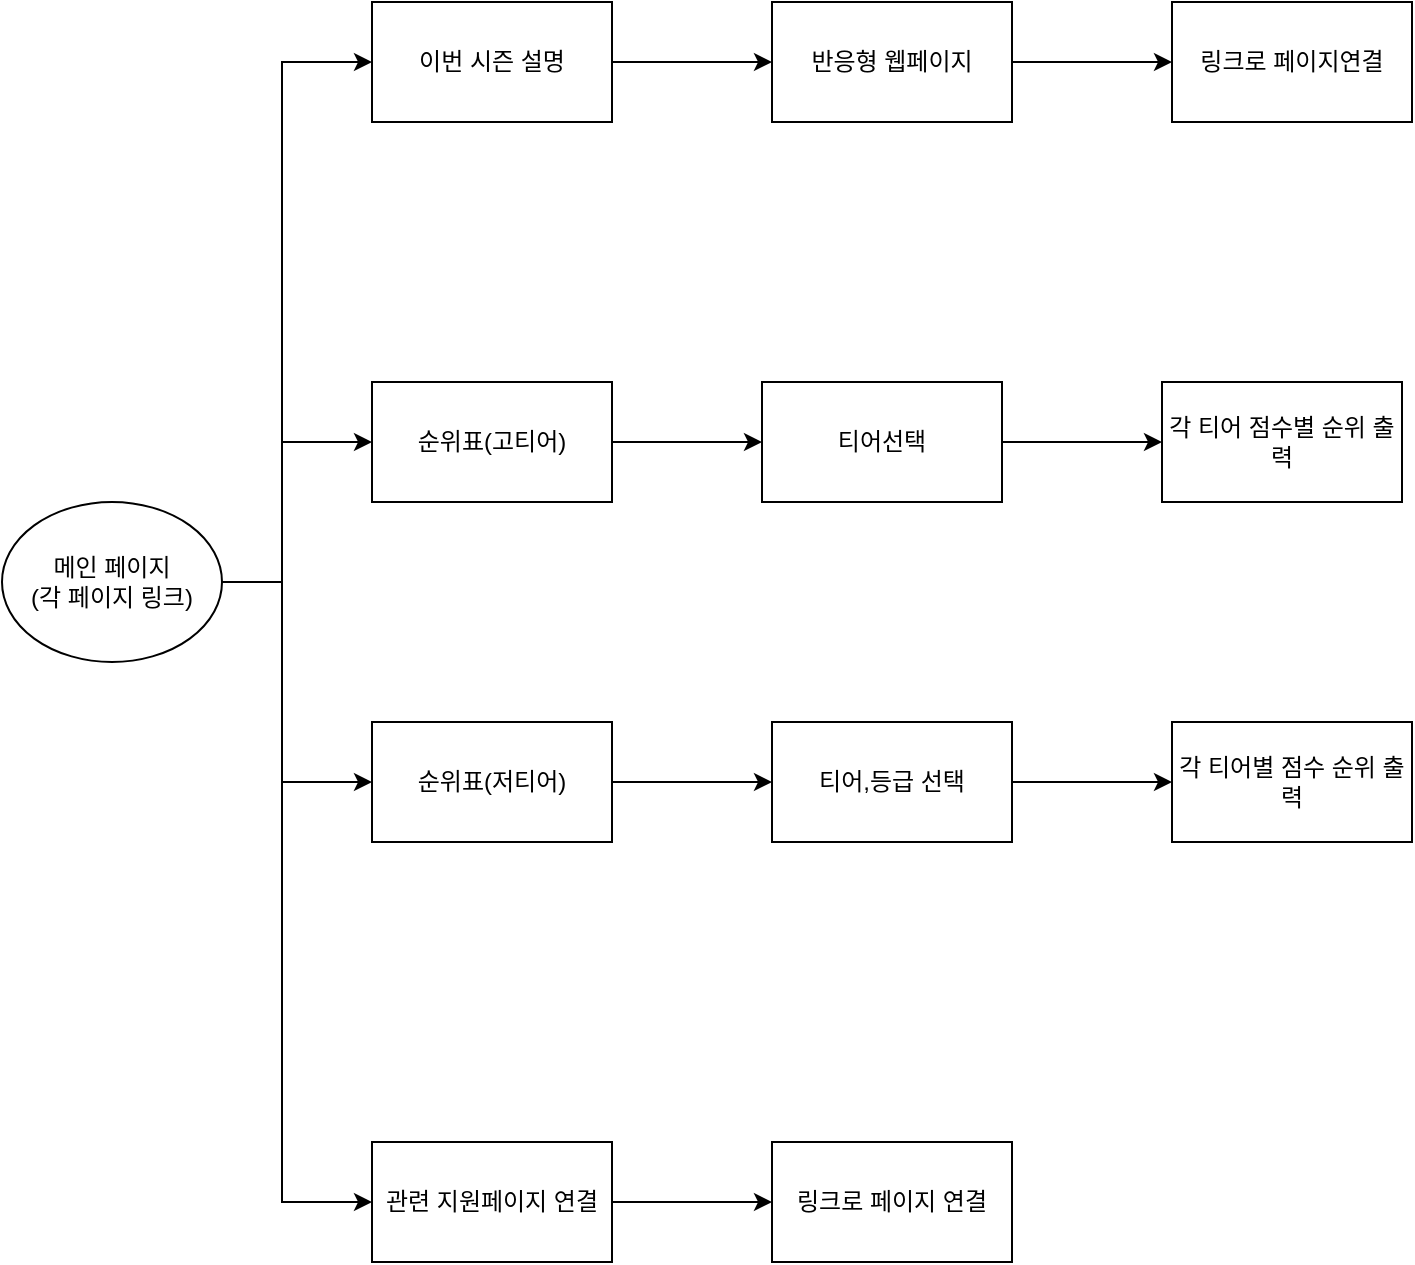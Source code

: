 <mxfile pages="3">
    <diagram id="C5RBs43oDa-KdzZeNtuy" name="페이지 흐름도">
        <mxGraphModel dx="1204" dy="790" grid="1" gridSize="10" guides="1" tooltips="1" connect="1" arrows="1" fold="1" page="1" pageScale="1" pageWidth="827" pageHeight="1169" math="0" shadow="0">
            <root>
                <mxCell id="WIyWlLk6GJQsqaUBKTNV-0"/>
                <mxCell id="WIyWlLk6GJQsqaUBKTNV-1" parent="WIyWlLk6GJQsqaUBKTNV-0"/>
                <mxCell id="bIqAL9eKwdkb0QIvsxLQ-2" value="" style="edgeStyle=orthogonalEdgeStyle;rounded=0;orthogonalLoop=1;jettySize=auto;html=1;" parent="WIyWlLk6GJQsqaUBKTNV-1" source="bIqAL9eKwdkb0QIvsxLQ-0" target="bIqAL9eKwdkb0QIvsxLQ-1" edge="1">
                    <mxGeometry relative="1" as="geometry">
                        <Array as="points">
                            <mxPoint x="150" y="380"/>
                            <mxPoint x="150" y="310"/>
                        </Array>
                    </mxGeometry>
                </mxCell>
                <mxCell id="bIqAL9eKwdkb0QIvsxLQ-4" value="" style="edgeStyle=orthogonalEdgeStyle;rounded=0;orthogonalLoop=1;jettySize=auto;html=1;" parent="WIyWlLk6GJQsqaUBKTNV-1" source="bIqAL9eKwdkb0QIvsxLQ-0" target="bIqAL9eKwdkb0QIvsxLQ-3" edge="1">
                    <mxGeometry relative="1" as="geometry">
                        <Array as="points">
                            <mxPoint x="150" y="380"/>
                            <mxPoint x="150" y="120"/>
                        </Array>
                    </mxGeometry>
                </mxCell>
                <mxCell id="bIqAL9eKwdkb0QIvsxLQ-7" value="" style="edgeStyle=orthogonalEdgeStyle;rounded=0;orthogonalLoop=1;jettySize=auto;html=1;" parent="WIyWlLk6GJQsqaUBKTNV-1" source="bIqAL9eKwdkb0QIvsxLQ-0" target="bIqAL9eKwdkb0QIvsxLQ-6" edge="1">
                    <mxGeometry relative="1" as="geometry">
                        <Array as="points">
                            <mxPoint x="150" y="380"/>
                            <mxPoint x="150" y="480"/>
                        </Array>
                    </mxGeometry>
                </mxCell>
                <mxCell id="bIqAL9eKwdkb0QIvsxLQ-10" value="" style="edgeStyle=orthogonalEdgeStyle;rounded=0;orthogonalLoop=1;jettySize=auto;html=1;" parent="WIyWlLk6GJQsqaUBKTNV-1" source="bIqAL9eKwdkb0QIvsxLQ-0" target="bIqAL9eKwdkb0QIvsxLQ-9" edge="1">
                    <mxGeometry relative="1" as="geometry">
                        <Array as="points">
                            <mxPoint x="150" y="380"/>
                            <mxPoint x="150" y="690"/>
                        </Array>
                    </mxGeometry>
                </mxCell>
                <mxCell id="bIqAL9eKwdkb0QIvsxLQ-0" value="메인 페이지&lt;br&gt;(각 페이지 링크)" style="ellipse;whiteSpace=wrap;html=1;" parent="WIyWlLk6GJQsqaUBKTNV-1" vertex="1">
                    <mxGeometry x="10" y="340" width="110" height="80" as="geometry"/>
                </mxCell>
                <mxCell id="3" value="" style="edgeStyle=none;html=1;" edge="1" parent="WIyWlLk6GJQsqaUBKTNV-1" source="bIqAL9eKwdkb0QIvsxLQ-1" target="2">
                    <mxGeometry relative="1" as="geometry"/>
                </mxCell>
                <mxCell id="bIqAL9eKwdkb0QIvsxLQ-1" value="순위표(고티어)" style="whiteSpace=wrap;html=1;" parent="WIyWlLk6GJQsqaUBKTNV-1" vertex="1">
                    <mxGeometry x="195" y="280" width="120" height="60" as="geometry"/>
                </mxCell>
                <mxCell id="bIqAL9eKwdkb0QIvsxLQ-12" value="" style="edgeStyle=orthogonalEdgeStyle;rounded=0;orthogonalLoop=1;jettySize=auto;html=1;" parent="WIyWlLk6GJQsqaUBKTNV-1" source="bIqAL9eKwdkb0QIvsxLQ-3" target="bIqAL9eKwdkb0QIvsxLQ-11" edge="1">
                    <mxGeometry relative="1" as="geometry"/>
                </mxCell>
                <mxCell id="bIqAL9eKwdkb0QIvsxLQ-3" value="이번 시즌 설명" style="whiteSpace=wrap;html=1;" parent="WIyWlLk6GJQsqaUBKTNV-1" vertex="1">
                    <mxGeometry x="195" y="90" width="120" height="60" as="geometry"/>
                </mxCell>
                <mxCell id="5" value="" style="edgeStyle=none;html=1;" edge="1" parent="WIyWlLk6GJQsqaUBKTNV-1" source="bIqAL9eKwdkb0QIvsxLQ-6" target="4">
                    <mxGeometry relative="1" as="geometry"/>
                </mxCell>
                <mxCell id="bIqAL9eKwdkb0QIvsxLQ-6" value="순위표(저티어)" style="whiteSpace=wrap;html=1;" parent="WIyWlLk6GJQsqaUBKTNV-1" vertex="1">
                    <mxGeometry x="195" y="450" width="120" height="60" as="geometry"/>
                </mxCell>
                <mxCell id="7" value="" style="edgeStyle=none;html=1;" edge="1" parent="WIyWlLk6GJQsqaUBKTNV-1" source="bIqAL9eKwdkb0QIvsxLQ-9" target="6">
                    <mxGeometry relative="1" as="geometry"/>
                </mxCell>
                <mxCell id="bIqAL9eKwdkb0QIvsxLQ-9" value="관련 지원페이지 연결" style="whiteSpace=wrap;html=1;" parent="WIyWlLk6GJQsqaUBKTNV-1" vertex="1">
                    <mxGeometry x="195" y="660" width="120" height="60" as="geometry"/>
                </mxCell>
                <mxCell id="1" value="" style="edgeStyle=none;html=1;" edge="1" parent="WIyWlLk6GJQsqaUBKTNV-1" source="bIqAL9eKwdkb0QIvsxLQ-11" target="0">
                    <mxGeometry relative="1" as="geometry"/>
                </mxCell>
                <mxCell id="bIqAL9eKwdkb0QIvsxLQ-11" value="반응형 웹페이지" style="whiteSpace=wrap;html=1;" parent="WIyWlLk6GJQsqaUBKTNV-1" vertex="1">
                    <mxGeometry x="395" y="90" width="120" height="60" as="geometry"/>
                </mxCell>
                <mxCell id="0" value="링크로 페이지연결" style="whiteSpace=wrap;html=1;" vertex="1" parent="WIyWlLk6GJQsqaUBKTNV-1">
                    <mxGeometry x="595" y="90" width="120" height="60" as="geometry"/>
                </mxCell>
                <mxCell id="tNH6CW4NSPpFItCzDp8T-10" value="" style="edgeStyle=none;html=1;" edge="1" parent="WIyWlLk6GJQsqaUBKTNV-1" source="2" target="tNH6CW4NSPpFItCzDp8T-9">
                    <mxGeometry relative="1" as="geometry"/>
                </mxCell>
                <mxCell id="2" value="티어선택" style="whiteSpace=wrap;html=1;" vertex="1" parent="WIyWlLk6GJQsqaUBKTNV-1">
                    <mxGeometry x="390" y="280" width="120" height="60" as="geometry"/>
                </mxCell>
                <mxCell id="tNH6CW4NSPpFItCzDp8T-8" value="" style="edgeStyle=none;html=1;" edge="1" parent="WIyWlLk6GJQsqaUBKTNV-1" source="4" target="tNH6CW4NSPpFItCzDp8T-7">
                    <mxGeometry relative="1" as="geometry"/>
                </mxCell>
                <mxCell id="4" value="티어,등급 선택" style="whiteSpace=wrap;html=1;" vertex="1" parent="WIyWlLk6GJQsqaUBKTNV-1">
                    <mxGeometry x="395" y="450" width="120" height="60" as="geometry"/>
                </mxCell>
                <mxCell id="6" value="링크로 페이지 연결" style="whiteSpace=wrap;html=1;" vertex="1" parent="WIyWlLk6GJQsqaUBKTNV-1">
                    <mxGeometry x="395" y="660" width="120" height="60" as="geometry"/>
                </mxCell>
                <mxCell id="tNH6CW4NSPpFItCzDp8T-7" value="각 티어별 점수 순위 출력" style="whiteSpace=wrap;html=1;" vertex="1" parent="WIyWlLk6GJQsqaUBKTNV-1">
                    <mxGeometry x="595" y="450" width="120" height="60" as="geometry"/>
                </mxCell>
                <mxCell id="tNH6CW4NSPpFItCzDp8T-9" value="각 티어 점수별 순위 출력" style="whiteSpace=wrap;html=1;" vertex="1" parent="WIyWlLk6GJQsqaUBKTNV-1">
                    <mxGeometry x="590" y="280" width="120" height="60" as="geometry"/>
                </mxCell>
            </root>
        </mxGraphModel>
    </diagram>
    <diagram id="pEhGIrTKw9ZSsi3CthCk" name="페이지 구성">
        <mxGraphModel dx="2031" dy="790" grid="1" gridSize="10" guides="1" tooltips="1" connect="1" arrows="1" fold="1" page="1" pageScale="1" pageWidth="827" pageHeight="1169" math="0" shadow="0">
            <root>
                <mxCell id="0"/>
                <mxCell id="1" parent="0"/>
                <mxCell id="cZAD780QYgb0k3q2szr9-3" value="" style="edgeStyle=orthogonalEdgeStyle;rounded=0;orthogonalLoop=1;jettySize=auto;html=1;fontSize=18;" parent="1" source="cZAD780QYgb0k3q2szr9-1" target="cZAD780QYgb0k3q2szr9-2" edge="1">
                    <mxGeometry relative="1" as="geometry"/>
                </mxCell>
                <mxCell id="cZAD780QYgb0k3q2szr9-7" style="edgeStyle=orthogonalEdgeStyle;rounded=0;orthogonalLoop=1;jettySize=auto;html=1;entryX=0.5;entryY=0;entryDx=0;entryDy=0;fontSize=18;" parent="1" source="cZAD780QYgb0k3q2szr9-1" target="cZAD780QYgb0k3q2szr9-5" edge="1">
                    <mxGeometry relative="1" as="geometry">
                        <Array as="points">
                            <mxPoint x="440" y="150"/>
                            <mxPoint x="230" y="150"/>
                        </Array>
                    </mxGeometry>
                </mxCell>
                <mxCell id="cZAD780QYgb0k3q2szr9-8" style="edgeStyle=orthogonalEdgeStyle;rounded=0;orthogonalLoop=1;jettySize=auto;html=1;fontSize=18;" parent="1" source="cZAD780QYgb0k3q2szr9-1" target="cZAD780QYgb0k3q2szr9-4" edge="1">
                    <mxGeometry relative="1" as="geometry">
                        <Array as="points">
                            <mxPoint x="440" y="150"/>
                            <mxPoint x="10" y="150"/>
                        </Array>
                    </mxGeometry>
                </mxCell>
                <mxCell id="cZAD780QYgb0k3q2szr9-9" style="edgeStyle=orthogonalEdgeStyle;rounded=0;orthogonalLoop=1;jettySize=auto;html=1;fontSize=18;" parent="1" source="cZAD780QYgb0k3q2szr9-1" target="cZAD780QYgb0k3q2szr9-6" edge="1">
                    <mxGeometry relative="1" as="geometry">
                        <Array as="points">
                            <mxPoint x="440" y="150"/>
                            <mxPoint x="660" y="150"/>
                        </Array>
                    </mxGeometry>
                </mxCell>
                <mxCell id="cZAD780QYgb0k3q2szr9-1" value="&lt;font style=&quot;font-size: 18px;&quot;&gt;메인 페이지&lt;/font&gt;" style="rounded=0;whiteSpace=wrap;html=1;" parent="1" vertex="1">
                    <mxGeometry x="340" y="50" width="200" height="80" as="geometry"/>
                </mxCell>
                <mxCell id="cZAD780QYgb0k3q2szr9-18" style="edgeStyle=orthogonalEdgeStyle;rounded=0;orthogonalLoop=1;jettySize=auto;html=1;exitX=0.5;exitY=1;exitDx=0;exitDy=0;entryX=0.5;entryY=0;entryDx=0;entryDy=0;fontSize=18;" parent="1" source="cZAD780QYgb0k3q2szr9-2" target="cZAD780QYgb0k3q2szr9-15" edge="1">
                    <mxGeometry relative="1" as="geometry"/>
                </mxCell>
                <mxCell id="cZAD780QYgb0k3q2szr9-2" value="&lt;span style=&quot;font-size: 18px;&quot;&gt;개인 기록검색&lt;/span&gt;" style="rounded=0;whiteSpace=wrap;html=1;" parent="1" vertex="1">
                    <mxGeometry x="340" y="200" width="200" height="80" as="geometry"/>
                </mxCell>
                <mxCell id="cZAD780QYgb0k3q2szr9-30" style="edgeStyle=orthogonalEdgeStyle;rounded=0;orthogonalLoop=1;jettySize=auto;html=1;exitX=0.5;exitY=1;exitDx=0;exitDy=0;fontSize=18;" parent="1" source="cZAD780QYgb0k3q2szr9-4" target="cZAD780QYgb0k3q2szr9-29" edge="1">
                    <mxGeometry relative="1" as="geometry"/>
                </mxCell>
                <mxCell id="cZAD780QYgb0k3q2szr9-4" value="&lt;font style=&quot;font-size: 18px;&quot;&gt;링크 페이지&lt;/font&gt;" style="rounded=0;whiteSpace=wrap;html=1;" parent="1" vertex="1">
                    <mxGeometry x="-90" y="200" width="200" height="80" as="geometry"/>
                </mxCell>
                <mxCell id="cZAD780QYgb0k3q2szr9-17" style="edgeStyle=orthogonalEdgeStyle;rounded=0;orthogonalLoop=1;jettySize=auto;html=1;exitX=0.5;exitY=1;exitDx=0;exitDy=0;entryX=0.5;entryY=0;entryDx=0;entryDy=0;fontSize=18;" parent="1" source="cZAD780QYgb0k3q2szr9-5" target="cZAD780QYgb0k3q2szr9-16" edge="1">
                    <mxGeometry relative="1" as="geometry"/>
                </mxCell>
                <mxCell id="cZAD780QYgb0k3q2szr9-5" value="&lt;span style=&quot;font-size: 18px;&quot;&gt;최상위 순위&lt;/span&gt;" style="rounded=0;whiteSpace=wrap;html=1;" parent="1" vertex="1">
                    <mxGeometry x="130" y="200" width="200" height="80" as="geometry"/>
                </mxCell>
                <mxCell id="cZAD780QYgb0k3q2szr9-20" style="edgeStyle=orthogonalEdgeStyle;rounded=0;orthogonalLoop=1;jettySize=auto;html=1;exitX=0.5;exitY=1;exitDx=0;exitDy=0;entryX=0.5;entryY=0;entryDx=0;entryDy=0;fontSize=18;" parent="1" source="cZAD780QYgb0k3q2szr9-6" target="cZAD780QYgb0k3q2szr9-13" edge="1">
                    <mxGeometry relative="1" as="geometry"/>
                </mxCell>
                <mxCell id="cZAD780QYgb0k3q2szr9-6" value="&lt;font style=&quot;font-size: 18px;&quot;&gt;TFT관련 도움사이트&lt;/font&gt;" style="rounded=0;whiteSpace=wrap;html=1;" parent="1" vertex="1">
                    <mxGeometry x="560" y="200" width="200" height="80" as="geometry"/>
                </mxCell>
                <mxCell id="cZAD780QYgb0k3q2szr9-24" style="edgeStyle=orthogonalEdgeStyle;rounded=0;orthogonalLoop=1;jettySize=auto;html=1;exitX=0.5;exitY=1;exitDx=0;exitDy=0;entryX=0.5;entryY=0;entryDx=0;entryDy=0;fontSize=18;" parent="1" source="cZAD780QYgb0k3q2szr9-12" target="cZAD780QYgb0k3q2szr9-22" edge="1">
                    <mxGeometry relative="1" as="geometry"/>
                </mxCell>
                <mxCell id="cZAD780QYgb0k3q2szr9-12" value="&lt;span style=&quot;font-size: 18px;&quot;&gt;천상계 덱추천&lt;/span&gt;" style="rounded=0;whiteSpace=wrap;html=1;" parent="1" vertex="1">
                    <mxGeometry x="560" y="470" width="200" height="80" as="geometry"/>
                </mxCell>
                <mxCell id="cZAD780QYgb0k3q2szr9-23" style="edgeStyle=orthogonalEdgeStyle;rounded=0;orthogonalLoop=1;jettySize=auto;html=1;exitX=0.5;exitY=1;exitDx=0;exitDy=0;entryX=0.5;entryY=0;entryDx=0;entryDy=0;fontSize=18;" parent="1" source="cZAD780QYgb0k3q2szr9-13" target="cZAD780QYgb0k3q2szr9-12" edge="1">
                    <mxGeometry relative="1" as="geometry"/>
                </mxCell>
                <mxCell id="cZAD780QYgb0k3q2szr9-13" value="&lt;font style=&quot;font-size: 18px;&quot;&gt;패치노트&lt;/font&gt;" style="rounded=0;whiteSpace=wrap;html=1;" parent="1" vertex="1">
                    <mxGeometry x="560" y="340" width="200" height="80" as="geometry"/>
                </mxCell>
                <mxCell id="cZAD780QYgb0k3q2szr9-14" value="&lt;font style=&quot;font-size: 18px;&quot;&gt;기록 추출&lt;/font&gt;" style="rounded=0;whiteSpace=wrap;html=1;" parent="1" vertex="1">
                    <mxGeometry x="340" y="470" width="200" height="80" as="geometry"/>
                </mxCell>
                <mxCell id="cZAD780QYgb0k3q2szr9-19" style="edgeStyle=orthogonalEdgeStyle;rounded=0;orthogonalLoop=1;jettySize=auto;html=1;exitX=0.5;exitY=1;exitDx=0;exitDy=0;entryX=0.5;entryY=0;entryDx=0;entryDy=0;fontSize=18;" parent="1" source="cZAD780QYgb0k3q2szr9-15" target="cZAD780QYgb0k3q2szr9-14" edge="1">
                    <mxGeometry relative="1" as="geometry"/>
                </mxCell>
                <mxCell id="cZAD780QYgb0k3q2szr9-15" value="&lt;font style=&quot;font-size: 18px;&quot;&gt;티어 등급 선택&lt;/font&gt;" style="rounded=0;whiteSpace=wrap;html=1;" parent="1" vertex="1">
                    <mxGeometry x="340" y="340" width="200" height="80" as="geometry"/>
                </mxCell>
                <mxCell id="cZAD780QYgb0k3q2szr9-16" value="&lt;font style=&quot;font-size: 18px;&quot;&gt;순위표 출력&lt;/font&gt;" style="rounded=0;whiteSpace=wrap;html=1;" parent="1" vertex="1">
                    <mxGeometry x="130" y="340" width="200" height="80" as="geometry"/>
                </mxCell>
                <mxCell id="cZAD780QYgb0k3q2szr9-21" value="&lt;font style=&quot;font-size: 18px;&quot;&gt;유튜브 영상추천&lt;/font&gt;" style="rounded=0;whiteSpace=wrap;html=1;" parent="1" vertex="1">
                    <mxGeometry x="560" y="750" width="200" height="80" as="geometry"/>
                </mxCell>
                <mxCell id="cZAD780QYgb0k3q2szr9-25" style="edgeStyle=orthogonalEdgeStyle;rounded=0;orthogonalLoop=1;jettySize=auto;html=1;exitX=0.5;exitY=1;exitDx=0;exitDy=0;entryX=0.5;entryY=0;entryDx=0;entryDy=0;fontSize=18;" parent="1" source="cZAD780QYgb0k3q2szr9-22" target="cZAD780QYgb0k3q2szr9-21" edge="1">
                    <mxGeometry relative="1" as="geometry"/>
                </mxCell>
                <mxCell id="cZAD780QYgb0k3q2szr9-22" value="&lt;font style=&quot;font-size: 18px;&quot;&gt;아이템 통계&lt;/font&gt;" style="rounded=0;whiteSpace=wrap;html=1;" parent="1" vertex="1">
                    <mxGeometry x="560" y="610" width="200" height="80" as="geometry"/>
                </mxCell>
                <mxCell id="cZAD780QYgb0k3q2szr9-26" value="&lt;font style=&quot;font-size: 18px;&quot;&gt;아이템 목록&lt;/font&gt;" style="rounded=0;whiteSpace=wrap;html=1;" parent="1" vertex="1">
                    <mxGeometry x="-90" y="700" width="200" height="80" as="geometry"/>
                </mxCell>
                <mxCell id="cZAD780QYgb0k3q2szr9-33" style="edgeStyle=orthogonalEdgeStyle;rounded=0;orthogonalLoop=1;jettySize=auto;html=1;exitX=0.5;exitY=1;exitDx=0;exitDy=0;entryX=0.5;entryY=0;entryDx=0;entryDy=0;fontSize=18;" parent="1" source="cZAD780QYgb0k3q2szr9-27" target="cZAD780QYgb0k3q2szr9-26" edge="1">
                    <mxGeometry relative="1" as="geometry"/>
                </mxCell>
                <mxCell id="cZAD780QYgb0k3q2szr9-27" value="&lt;font style=&quot;font-size: 18px;&quot;&gt;시너지 목록&lt;/font&gt;" style="rounded=0;whiteSpace=wrap;html=1;" parent="1" vertex="1">
                    <mxGeometry x="-90" y="585" width="200" height="80" as="geometry"/>
                </mxCell>
                <mxCell id="cZAD780QYgb0k3q2szr9-32" style="edgeStyle=orthogonalEdgeStyle;rounded=0;orthogonalLoop=1;jettySize=auto;html=1;exitX=0.5;exitY=1;exitDx=0;exitDy=0;entryX=0.5;entryY=0;entryDx=0;entryDy=0;fontSize=18;" parent="1" source="cZAD780QYgb0k3q2szr9-28" target="cZAD780QYgb0k3q2szr9-27" edge="1">
                    <mxGeometry relative="1" as="geometry"/>
                </mxCell>
                <mxCell id="cZAD780QYgb0k3q2szr9-28" value="&lt;font style=&quot;font-size: 18px;&quot;&gt;증강체&lt;/font&gt;" style="rounded=0;whiteSpace=wrap;html=1;" parent="1" vertex="1">
                    <mxGeometry x="-90" y="470" width="200" height="80" as="geometry"/>
                </mxCell>
                <mxCell id="cZAD780QYgb0k3q2szr9-31" style="edgeStyle=orthogonalEdgeStyle;rounded=0;orthogonalLoop=1;jettySize=auto;html=1;exitX=0.5;exitY=1;exitDx=0;exitDy=0;entryX=0.5;entryY=0;entryDx=0;entryDy=0;fontSize=18;" parent="1" source="cZAD780QYgb0k3q2szr9-29" target="cZAD780QYgb0k3q2szr9-28" edge="1">
                    <mxGeometry relative="1" as="geometry"/>
                </mxCell>
                <mxCell id="cZAD780QYgb0k3q2szr9-29" value="&lt;font style=&quot;font-size: 18px;&quot;&gt;챔피언 목록&lt;/font&gt;" style="rounded=0;whiteSpace=wrap;html=1;" parent="1" vertex="1">
                    <mxGeometry x="-90" y="340" width="200" height="80" as="geometry"/>
                </mxCell>
            </root>
        </mxGraphModel>
    </diagram>
    <diagram id="dyRLk4r5QQY0tte5wLWL" name="스토리보드">
        <mxGraphModel dx="1204" dy="790" grid="1" gridSize="10" guides="1" tooltips="1" connect="1" arrows="1" fold="1" page="1" pageScale="1" pageWidth="827" pageHeight="1169" math="0" shadow="0">
            <root>
                <mxCell id="0"/>
                <mxCell id="1" parent="0"/>
                <mxCell id="hXT3PRQKkpCVRtYrAq_R-2" value="" style="rounded=0;whiteSpace=wrap;html=1;" parent="1" vertex="1">
                    <mxGeometry x="90" y="120" width="330" height="490" as="geometry"/>
                </mxCell>
                <mxCell id="hXT3PRQKkpCVRtYrAq_R-3" value="하단 페이지" style="rounded=0;whiteSpace=wrap;html=1;" parent="1" vertex="1">
                    <mxGeometry x="90" y="490" width="330" height="120" as="geometry"/>
                </mxCell>
                <mxCell id="hXT3PRQKkpCVRtYrAq_R-4" value="contents 링크 하나" style="rounded=0;whiteSpace=wrap;html=1;" parent="1" vertex="1">
                    <mxGeometry x="175" y="400" width="160" height="30" as="geometry"/>
                </mxCell>
                <mxCell id="hXT3PRQKkpCVRtYrAq_R-10" value="메인 첫 페이지" style="swimlane;fontStyle=0;childLayout=stackLayout;horizontal=1;startSize=30;horizontalStack=0;resizeParent=1;resizeParentMax=0;resizeLast=0;collapsible=1;marginBottom=0;" parent="1" vertex="1">
                    <mxGeometry x="430" y="200" width="250" height="120" as="geometry"/>
                </mxCell>
                <mxCell id="hXT3PRQKkpCVRtYrAq_R-11" value="페이지 링크 - 페이지연결된것들 링크로 걸기" style="text;strokeColor=none;fillColor=none;align=left;verticalAlign=middle;spacingLeft=4;spacingRight=4;overflow=hidden;points=[[0,0.5],[1,0.5]];portConstraint=eastwest;rotatable=0;" parent="hXT3PRQKkpCVRtYrAq_R-10" vertex="1">
                    <mxGeometry y="30" width="250" height="30" as="geometry"/>
                </mxCell>
                <mxCell id="hXT3PRQKkpCVRtYrAq_R-12" value="소개글 및 배경 이미지 삽입하기" style="text;strokeColor=none;fillColor=none;align=left;verticalAlign=middle;spacingLeft=4;spacingRight=4;overflow=hidden;points=[[0,0.5],[1,0.5]];portConstraint=eastwest;rotatable=0;" parent="hXT3PRQKkpCVRtYrAq_R-10" vertex="1">
                    <mxGeometry y="60" width="250" height="30" as="geometry"/>
                </mxCell>
                <mxCell id="hXT3PRQKkpCVRtYrAq_R-13" value="컨텐츠 링크로 이동" style="text;strokeColor=none;fillColor=none;align=left;verticalAlign=middle;spacingLeft=4;spacingRight=4;overflow=hidden;points=[[0,0.5],[1,0.5]];portConstraint=eastwest;rotatable=0;" parent="hXT3PRQKkpCVRtYrAq_R-10" vertex="1">
                    <mxGeometry y="90" width="250" height="30" as="geometry"/>
                </mxCell>
                <mxCell id="hXT3PRQKkpCVRtYrAq_R-14" value="소개글" style="rounded=0;whiteSpace=wrap;html=1;" parent="1" vertex="1">
                    <mxGeometry x="150" y="220" width="230" height="120" as="geometry"/>
                </mxCell>
                <mxCell id="hXT3PRQKkpCVRtYrAq_R-15" value="네비게이션 메뉴" style="rounded=0;whiteSpace=wrap;html=1;" parent="1" vertex="1">
                    <mxGeometry x="90" y="120" width="330" height="40" as="geometry"/>
                </mxCell>
                <mxCell id="hXT3PRQKkpCVRtYrAq_R-16" value="" style="rounded=0;whiteSpace=wrap;html=1;" parent="1" vertex="1">
                    <mxGeometry x="90" y="670" width="330" height="490" as="geometry"/>
                </mxCell>
                <mxCell id="hXT3PRQKkpCVRtYrAq_R-17" value="하단 페이지" style="rounded=0;whiteSpace=wrap;html=1;" parent="1" vertex="1">
                    <mxGeometry x="90" y="1070" width="330" height="90" as="geometry"/>
                </mxCell>
                <mxCell id="hXT3PRQKkpCVRtYrAq_R-18" value="챔피언 목록" style="rounded=0;whiteSpace=wrap;html=1;" parent="1" vertex="1">
                    <mxGeometry x="90" y="830" width="330" height="60" as="geometry"/>
                </mxCell>
                <mxCell id="hXT3PRQKkpCVRtYrAq_R-19" value="2번째 페이지" style="swimlane;fontStyle=0;childLayout=stackLayout;horizontal=1;startSize=30;horizontalStack=0;resizeParent=1;resizeParentMax=0;resizeLast=0;collapsible=1;marginBottom=0;" parent="1" vertex="1">
                    <mxGeometry x="430" y="750" width="250" height="120" as="geometry"/>
                </mxCell>
                <mxCell id="hXT3PRQKkpCVRtYrAq_R-20" value="페이지 링크 - 페이지연결된것들 링크로 걸기" style="text;strokeColor=none;fillColor=none;align=left;verticalAlign=middle;spacingLeft=4;spacingRight=4;overflow=hidden;points=[[0,0.5],[1,0.5]];portConstraint=eastwest;rotatable=0;" parent="hXT3PRQKkpCVRtYrAq_R-19" vertex="1">
                    <mxGeometry y="30" width="250" height="30" as="geometry"/>
                </mxCell>
                <mxCell id="hXT3PRQKkpCVRtYrAq_R-21" value="소개글 및 배경 이미지 삽입하기" style="text;strokeColor=none;fillColor=none;align=left;verticalAlign=middle;spacingLeft=4;spacingRight=4;overflow=hidden;points=[[0,0.5],[1,0.5]];portConstraint=eastwest;rotatable=0;" parent="hXT3PRQKkpCVRtYrAq_R-19" vertex="1">
                    <mxGeometry y="60" width="250" height="30" as="geometry"/>
                </mxCell>
                <mxCell id="hXT3PRQKkpCVRtYrAq_R-22" value="컨텐츠 링크로 이동" style="text;strokeColor=none;fillColor=none;align=left;verticalAlign=middle;spacingLeft=4;spacingRight=4;overflow=hidden;points=[[0,0.5],[1,0.5]];portConstraint=eastwest;rotatable=0;" parent="hXT3PRQKkpCVRtYrAq_R-19" vertex="1">
                    <mxGeometry y="90" width="250" height="30" as="geometry"/>
                </mxCell>
                <mxCell id="hXT3PRQKkpCVRtYrAq_R-23" value="소개글" style="rounded=0;whiteSpace=wrap;html=1;" parent="1" vertex="1">
                    <mxGeometry x="90" y="710" width="330" height="120" as="geometry"/>
                </mxCell>
                <mxCell id="hXT3PRQKkpCVRtYrAq_R-24" value="네비게이션 메뉴" style="rounded=0;whiteSpace=wrap;html=1;" parent="1" vertex="1">
                    <mxGeometry x="90" y="670" width="330" height="40" as="geometry"/>
                </mxCell>
                <mxCell id="hXT3PRQKkpCVRtYrAq_R-25" value="" style="rounded=0;whiteSpace=wrap;html=1;" parent="1" vertex="1">
                    <mxGeometry x="90" y="1210" width="330" height="490" as="geometry"/>
                </mxCell>
                <mxCell id="hXT3PRQKkpCVRtYrAq_R-26" value="하단 페이지" style="rounded=0;whiteSpace=wrap;html=1;" parent="1" vertex="1">
                    <mxGeometry x="90" y="1580" width="330" height="120" as="geometry"/>
                </mxCell>
                <mxCell id="hXT3PRQKkpCVRtYrAq_R-27" value="상위티어 확인용 버튼 + 출력값 출력 화면" style="rounded=0;whiteSpace=wrap;html=1;" parent="1" vertex="1">
                    <mxGeometry x="90" y="1420" width="330" height="160" as="geometry"/>
                </mxCell>
                <mxCell id="hXT3PRQKkpCVRtYrAq_R-28" value="3번째 페이지" style="swimlane;fontStyle=0;childLayout=stackLayout;horizontal=1;startSize=30;horizontalStack=0;resizeParent=1;resizeParentMax=0;resizeLast=0;collapsible=1;marginBottom=0;" parent="1" vertex="1">
                    <mxGeometry x="430" y="1290" width="250" height="120" as="geometry"/>
                </mxCell>
                <mxCell id="hXT3PRQKkpCVRtYrAq_R-29" value="페이지 링크 - 페이지연결된것들 링크로 걸기" style="text;strokeColor=none;fillColor=none;align=left;verticalAlign=middle;spacingLeft=4;spacingRight=4;overflow=hidden;points=[[0,0.5],[1,0.5]];portConstraint=eastwest;rotatable=0;" parent="hXT3PRQKkpCVRtYrAq_R-28" vertex="1">
                    <mxGeometry y="30" width="250" height="30" as="geometry"/>
                </mxCell>
                <mxCell id="hXT3PRQKkpCVRtYrAq_R-30" value="티어 선택 및 결과값 출력" style="text;strokeColor=none;fillColor=none;align=left;verticalAlign=middle;spacingLeft=4;spacingRight=4;overflow=hidden;points=[[0,0.5],[1,0.5]];portConstraint=eastwest;rotatable=0;" parent="hXT3PRQKkpCVRtYrAq_R-28" vertex="1">
                    <mxGeometry y="60" width="250" height="30" as="geometry"/>
                </mxCell>
                <mxCell id="hXT3PRQKkpCVRtYrAq_R-31" value="컨텐츠 링크로 이동" style="text;strokeColor=none;fillColor=none;align=left;verticalAlign=middle;spacingLeft=4;spacingRight=4;overflow=hidden;points=[[0,0.5],[1,0.5]];portConstraint=eastwest;rotatable=0;" parent="hXT3PRQKkpCVRtYrAq_R-28" vertex="1">
                    <mxGeometry y="90" width="250" height="30" as="geometry"/>
                </mxCell>
                <mxCell id="hXT3PRQKkpCVRtYrAq_R-32" value="소개글" style="rounded=0;whiteSpace=wrap;html=1;" parent="1" vertex="1">
                    <mxGeometry x="90" y="1250" width="330" height="170" as="geometry"/>
                </mxCell>
                <mxCell id="hXT3PRQKkpCVRtYrAq_R-33" value="네비게이션 메뉴" style="rounded=0;whiteSpace=wrap;html=1;" parent="1" vertex="1">
                    <mxGeometry x="90" y="1210" width="330" height="40" as="geometry"/>
                </mxCell>
                <mxCell id="RwYnqw8Bz5iw0iTWVtVk-1" value="" style="rounded=0;whiteSpace=wrap;html=1;" parent="1" vertex="1">
                    <mxGeometry x="90" y="2260" width="330" height="490" as="geometry"/>
                </mxCell>
                <mxCell id="RwYnqw8Bz5iw0iTWVtVk-2" value="하단 페이지" style="rounded=0;whiteSpace=wrap;html=1;" parent="1" vertex="1">
                    <mxGeometry x="90" y="2690" width="330" height="60" as="geometry"/>
                </mxCell>
                <mxCell id="RwYnqw8Bz5iw0iTWVtVk-3" value="아이템 통계" style="rounded=0;whiteSpace=wrap;html=1;" parent="1" vertex="1">
                    <mxGeometry x="310" y="2440" width="110" height="50" as="geometry"/>
                </mxCell>
                <mxCell id="RwYnqw8Bz5iw0iTWVtVk-4" value="5번째 페이지" style="swimlane;fontStyle=0;childLayout=stackLayout;horizontal=1;startSize=30;horizontalStack=0;resizeParent=1;resizeParentMax=0;resizeLast=0;collapsible=1;marginBottom=0;" parent="1" vertex="1">
                    <mxGeometry x="430" y="2340" width="250" height="120" as="geometry"/>
                </mxCell>
                <mxCell id="RwYnqw8Bz5iw0iTWVtVk-5" value="페이지 링크 - 페이지연결된것들 링크로 걸기" style="text;strokeColor=none;fillColor=none;align=left;verticalAlign=middle;spacingLeft=4;spacingRight=4;overflow=hidden;points=[[0,0.5],[1,0.5]];portConstraint=eastwest;rotatable=0;" parent="RwYnqw8Bz5iw0iTWVtVk-4" vertex="1">
                    <mxGeometry y="30" width="250" height="30" as="geometry"/>
                </mxCell>
                <mxCell id="RwYnqw8Bz5iw0iTWVtVk-6" value="소개글 및 배경 이미지 삽입하기" style="text;strokeColor=none;fillColor=none;align=left;verticalAlign=middle;spacingLeft=4;spacingRight=4;overflow=hidden;points=[[0,0.5],[1,0.5]];portConstraint=eastwest;rotatable=0;" parent="RwYnqw8Bz5iw0iTWVtVk-4" vertex="1">
                    <mxGeometry y="60" width="250" height="30" as="geometry"/>
                </mxCell>
                <mxCell id="RwYnqw8Bz5iw0iTWVtVk-7" value="컨텐츠 링크로 이동" style="text;strokeColor=none;fillColor=none;align=left;verticalAlign=middle;spacingLeft=4;spacingRight=4;overflow=hidden;points=[[0,0.5],[1,0.5]];portConstraint=eastwest;rotatable=0;" parent="RwYnqw8Bz5iw0iTWVtVk-4" vertex="1">
                    <mxGeometry y="90" width="250" height="30" as="geometry"/>
                </mxCell>
                <mxCell id="RwYnqw8Bz5iw0iTWVtVk-8" value="기타 정보 모음 화면" style="rounded=0;whiteSpace=wrap;html=1;" parent="1" vertex="1">
                    <mxGeometry x="90" y="2300" width="330" height="140" as="geometry"/>
                </mxCell>
                <mxCell id="RwYnqw8Bz5iw0iTWVtVk-9" value="네비게이션 메뉴" style="rounded=0;whiteSpace=wrap;html=1;" parent="1" vertex="1">
                    <mxGeometry x="90" y="2260" width="330" height="40" as="geometry"/>
                </mxCell>
                <mxCell id="RwYnqw8Bz5iw0iTWVtVk-10" value="" style="rounded=0;whiteSpace=wrap;html=1;" parent="1" vertex="1">
                    <mxGeometry x="90" y="1740" width="330" height="490" as="geometry"/>
                </mxCell>
                <mxCell id="RwYnqw8Bz5iw0iTWVtVk-11" value="하단 페이지" style="rounded=0;whiteSpace=wrap;html=1;" parent="1" vertex="1">
                    <mxGeometry x="90" y="2110" width="330" height="120" as="geometry"/>
                </mxCell>
                <mxCell id="RwYnqw8Bz5iw0iTWVtVk-13" value="4번째 페이지" style="swimlane;fontStyle=0;childLayout=stackLayout;horizontal=1;startSize=30;horizontalStack=0;resizeParent=1;resizeParentMax=0;resizeLast=0;collapsible=1;marginBottom=0;" parent="1" vertex="1">
                    <mxGeometry x="430" y="1820" width="250" height="120" as="geometry"/>
                </mxCell>
                <mxCell id="RwYnqw8Bz5iw0iTWVtVk-14" value="페이지 링크 - 페이지연결된것들 링크로 걸기" style="text;strokeColor=none;fillColor=none;align=left;verticalAlign=middle;spacingLeft=4;spacingRight=4;overflow=hidden;points=[[0,0.5],[1,0.5]];portConstraint=eastwest;rotatable=0;" parent="RwYnqw8Bz5iw0iTWVtVk-13" vertex="1">
                    <mxGeometry y="30" width="250" height="30" as="geometry"/>
                </mxCell>
                <mxCell id="RwYnqw8Bz5iw0iTWVtVk-15" value="티어, 등급 선택 및 결과값 출력" style="text;strokeColor=none;fillColor=none;align=left;verticalAlign=middle;spacingLeft=4;spacingRight=4;overflow=hidden;points=[[0,0.5],[1,0.5]];portConstraint=eastwest;rotatable=0;" parent="RwYnqw8Bz5iw0iTWVtVk-13" vertex="1">
                    <mxGeometry y="60" width="250" height="30" as="geometry"/>
                </mxCell>
                <mxCell id="RwYnqw8Bz5iw0iTWVtVk-16" value="컨텐츠 링크로 이동" style="text;strokeColor=none;fillColor=none;align=left;verticalAlign=middle;spacingLeft=4;spacingRight=4;overflow=hidden;points=[[0,0.5],[1,0.5]];portConstraint=eastwest;rotatable=0;" parent="RwYnqw8Bz5iw0iTWVtVk-13" vertex="1">
                    <mxGeometry y="90" width="250" height="30" as="geometry"/>
                </mxCell>
                <mxCell id="RwYnqw8Bz5iw0iTWVtVk-17" value="하위티어 조건 선택" style="rounded=0;whiteSpace=wrap;html=1;" parent="1" vertex="1">
                    <mxGeometry x="90" y="1780" width="330" height="330" as="geometry"/>
                </mxCell>
                <mxCell id="RwYnqw8Bz5iw0iTWVtVk-18" value="네비게이션 메뉴" style="rounded=0;whiteSpace=wrap;html=1;" parent="1" vertex="1">
                    <mxGeometry x="90" y="1740" width="330" height="40" as="geometry"/>
                </mxCell>
                <mxCell id="RwYnqw8Bz5iw0iTWVtVk-19" value="증강체" style="rounded=0;whiteSpace=wrap;html=1;" parent="1" vertex="1">
                    <mxGeometry x="90" y="890" width="330" height="60" as="geometry"/>
                </mxCell>
                <mxCell id="RwYnqw8Bz5iw0iTWVtVk-20" value="아래쪽 바로 갈 수 있는 링크" style="rounded=0;whiteSpace=wrap;html=1;" parent="1" vertex="1">
                    <mxGeometry x="130" y="790" width="260" height="20" as="geometry"/>
                </mxCell>
                <mxCell id="RwYnqw8Bz5iw0iTWVtVk-21" value="시너지 목록" style="rounded=0;whiteSpace=wrap;html=1;" parent="1" vertex="1">
                    <mxGeometry x="90" y="950" width="330" height="60" as="geometry"/>
                </mxCell>
                <mxCell id="RwYnqw8Bz5iw0iTWVtVk-23" value="아이템 목록" style="rounded=0;whiteSpace=wrap;html=1;" parent="1" vertex="1">
                    <mxGeometry x="90" y="1010" width="330" height="60" as="geometry"/>
                </mxCell>
                <mxCell id="RwYnqw8Bz5iw0iTWVtVk-25" value="링크" style="rounded=0;whiteSpace=wrap;html=1;" parent="1" vertex="1">
                    <mxGeometry x="320" y="1030" width="70" height="20" as="geometry"/>
                </mxCell>
                <mxCell id="RwYnqw8Bz5iw0iTWVtVk-26" value="링크" style="rounded=0;whiteSpace=wrap;html=1;" parent="1" vertex="1">
                    <mxGeometry x="120" y="980" width="70" height="20" as="geometry"/>
                </mxCell>
                <mxCell id="RwYnqw8Bz5iw0iTWVtVk-27" value="링크" style="rounded=0;whiteSpace=wrap;html=1;" parent="1" vertex="1">
                    <mxGeometry x="320" y="920" width="70" height="20" as="geometry"/>
                </mxCell>
                <mxCell id="RwYnqw8Bz5iw0iTWVtVk-28" value="링크" style="rounded=0;whiteSpace=wrap;html=1;" parent="1" vertex="1">
                    <mxGeometry x="120" y="850" width="70" height="20" as="geometry"/>
                </mxCell>
                <mxCell id="RwYnqw8Bz5iw0iTWVtVk-30" value="상위티어 검색가능한 링크" style="rounded=0;whiteSpace=wrap;html=1;" parent="1" vertex="1">
                    <mxGeometry x="140" y="1350" width="220" height="70" as="geometry"/>
                </mxCell>
                <mxCell id="RwYnqw8Bz5iw0iTWVtVk-32" value="결과값" style="rounded=0;whiteSpace=wrap;html=1;" parent="1" vertex="1">
                    <mxGeometry x="195" y="1970" width="120" height="140" as="geometry"/>
                </mxCell>
                <mxCell id="RwYnqw8Bz5iw0iTWVtVk-33" value="덱 추천" style="rounded=0;whiteSpace=wrap;html=1;" parent="1" vertex="1">
                    <mxGeometry x="200" y="2440" width="110" height="50" as="geometry"/>
                </mxCell>
                <mxCell id="RwYnqw8Bz5iw0iTWVtVk-34" value="패치노트" style="rounded=0;whiteSpace=wrap;html=1;" parent="1" vertex="1">
                    <mxGeometry x="90" y="2440" width="110" height="50" as="geometry"/>
                </mxCell>
                <mxCell id="RwYnqw8Bz5iw0iTWVtVk-36" value="유튜버 추천 영상1" style="rounded=0;whiteSpace=wrap;html=1;" parent="1" vertex="1">
                    <mxGeometry x="90" y="2490" width="330" height="140" as="geometry"/>
                </mxCell>
                <mxCell id="IS2C-1axR1cIVVxgedeJ-1" value="유튜버 추천영상 2" style="rounded=0;whiteSpace=wrap;html=1;" vertex="1" parent="1">
                    <mxGeometry x="90" y="2630" width="330" height="60" as="geometry"/>
                </mxCell>
                <mxCell id="-BzfaZGrDlROPcue3O3z-1" value="사이트이름" style="rounded=0;whiteSpace=wrap;html=1;" vertex="1" parent="1">
                    <mxGeometry x="90" y="120" width="80" height="40" as="geometry"/>
                </mxCell>
                <mxCell id="-BzfaZGrDlROPcue3O3z-2" value="&#10;&#10;&lt;span style=&quot;color: rgb(240, 240, 240); font-family: helvetica; font-size: 12px; font-style: normal; font-weight: 400; letter-spacing: normal; text-align: center; text-indent: 0px; text-transform: none; word-spacing: 0px; background-color: rgb(42, 42, 42); display: inline; float: none;&quot;&gt;사이트이름&lt;/span&gt;&#10;&#10;" style="rounded=0;whiteSpace=wrap;html=1;" vertex="1" parent="1">
                    <mxGeometry x="90" y="2260" width="80" height="40" as="geometry"/>
                </mxCell>
                <mxCell id="-BzfaZGrDlROPcue3O3z-3" value="&#10;&#10;&lt;span style=&quot;color: rgb(240, 240, 240); font-family: helvetica; font-size: 12px; font-style: normal; font-weight: 400; letter-spacing: normal; text-align: center; text-indent: 0px; text-transform: none; word-spacing: 0px; background-color: rgb(42, 42, 42); display: inline; float: none;&quot;&gt;사이트이름&lt;/span&gt;&#10;&#10;" style="rounded=0;whiteSpace=wrap;html=1;" vertex="1" parent="1">
                    <mxGeometry x="90" y="1740" width="80" height="40" as="geometry"/>
                </mxCell>
                <mxCell id="-BzfaZGrDlROPcue3O3z-4" value="&#10;&#10;&lt;span style=&quot;color: rgb(240, 240, 240); font-family: helvetica; font-size: 12px; font-style: normal; font-weight: 400; letter-spacing: normal; text-align: center; text-indent: 0px; text-transform: none; word-spacing: 0px; background-color: rgb(42, 42, 42); display: inline; float: none;&quot;&gt;사이트이름&lt;/span&gt;&#10;&#10;" style="rounded=0;whiteSpace=wrap;html=1;" vertex="1" parent="1">
                    <mxGeometry x="90" y="1210" width="80" height="40" as="geometry"/>
                </mxCell>
                <mxCell id="-BzfaZGrDlROPcue3O3z-5" value="&#10;&#10;&lt;span style=&quot;color: rgb(240, 240, 240); font-family: helvetica; font-size: 12px; font-style: normal; font-weight: 400; letter-spacing: normal; text-align: center; text-indent: 0px; text-transform: none; word-spacing: 0px; background-color: rgb(42, 42, 42); display: inline; float: none;&quot;&gt;사이트이름&lt;/span&gt;&#10;&#10;" style="rounded=0;whiteSpace=wrap;html=1;" vertex="1" parent="1">
                    <mxGeometry x="90" y="670" width="80" height="40" as="geometry"/>
                </mxCell>
            </root>
        </mxGraphModel>
    </diagram>
</mxfile>